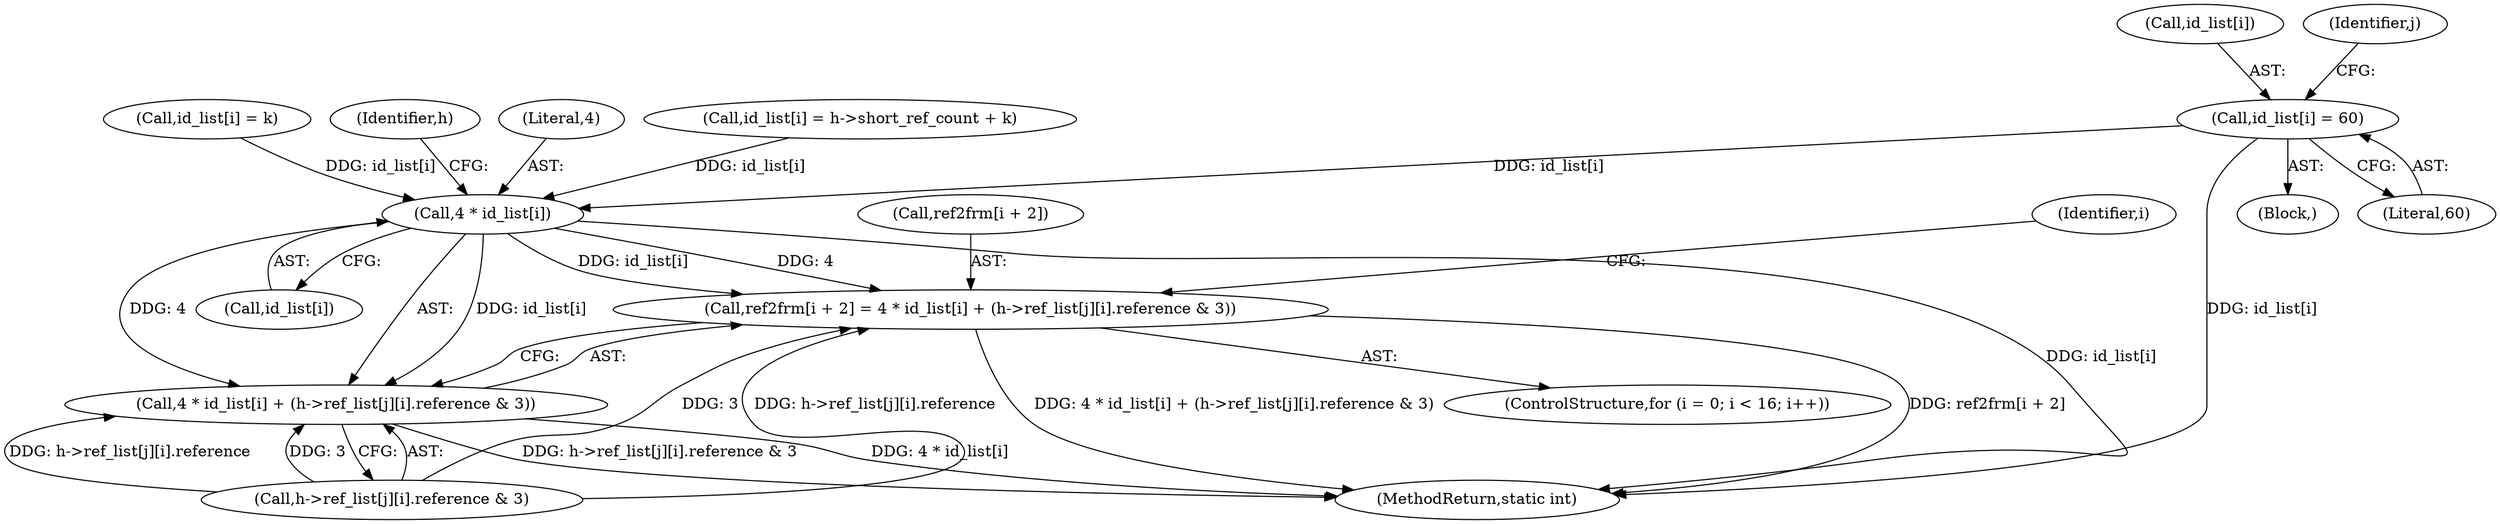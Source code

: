 digraph "0_FFmpeg_29ffeef5e73b8f41ff3a3f2242d356759c66f91f@array" {
"1003031" [label="(Call,id_list[i] = 60)"];
"1003188" [label="(Call,4 * id_list[i])"];
"1003181" [label="(Call,ref2frm[i + 2] = 4 * id_list[i] + (h->ref_list[j][i].reference & 3))"];
"1003187" [label="(Call,4 * id_list[i] + (h->ref_list[j][i].reference & 3))"];
"1003035" [label="(Literal,60)"];
"1003187" [label="(Call,4 * id_list[i] + (h->ref_list[j][i].reference & 3))"];
"1003190" [label="(Call,id_list[i])"];
"1003180" [label="(Identifier,i)"];
"1003182" [label="(Call,ref2frm[i + 2])"];
"1003031" [label="(Call,id_list[i] = 60)"];
"1003181" [label="(Call,ref2frm[i + 2] = 4 * id_list[i] + (h->ref_list[j][i].reference & 3))"];
"1003032" [label="(Call,id_list[i])"];
"1003112" [label="(Call,id_list[i] = k)"];
"1003172" [label="(ControlStructure,for (i = 0; i < 16; i++))"];
"1003198" [label="(Identifier,h)"];
"1003193" [label="(Call,h->ref_list[j][i].reference & 3)"];
"1003435" [label="(MethodReturn,static int)"];
"1003189" [label="(Literal,4)"];
"1003152" [label="(Call,id_list[i] = h->short_ref_count + k)"];
"1003030" [label="(Block,)"];
"1003039" [label="(Identifier,j)"];
"1003188" [label="(Call,4 * id_list[i])"];
"1003031" -> "1003030"  [label="AST: "];
"1003031" -> "1003035"  [label="CFG: "];
"1003032" -> "1003031"  [label="AST: "];
"1003035" -> "1003031"  [label="AST: "];
"1003039" -> "1003031"  [label="CFG: "];
"1003031" -> "1003435"  [label="DDG: id_list[i]"];
"1003031" -> "1003188"  [label="DDG: id_list[i]"];
"1003188" -> "1003187"  [label="AST: "];
"1003188" -> "1003190"  [label="CFG: "];
"1003189" -> "1003188"  [label="AST: "];
"1003190" -> "1003188"  [label="AST: "];
"1003198" -> "1003188"  [label="CFG: "];
"1003188" -> "1003435"  [label="DDG: id_list[i]"];
"1003188" -> "1003181"  [label="DDG: 4"];
"1003188" -> "1003181"  [label="DDG: id_list[i]"];
"1003188" -> "1003187"  [label="DDG: 4"];
"1003188" -> "1003187"  [label="DDG: id_list[i]"];
"1003112" -> "1003188"  [label="DDG: id_list[i]"];
"1003152" -> "1003188"  [label="DDG: id_list[i]"];
"1003181" -> "1003172"  [label="AST: "];
"1003181" -> "1003187"  [label="CFG: "];
"1003182" -> "1003181"  [label="AST: "];
"1003187" -> "1003181"  [label="AST: "];
"1003180" -> "1003181"  [label="CFG: "];
"1003181" -> "1003435"  [label="DDG: 4 * id_list[i] + (h->ref_list[j][i].reference & 3)"];
"1003181" -> "1003435"  [label="DDG: ref2frm[i + 2]"];
"1003193" -> "1003181"  [label="DDG: h->ref_list[j][i].reference"];
"1003193" -> "1003181"  [label="DDG: 3"];
"1003187" -> "1003193"  [label="CFG: "];
"1003193" -> "1003187"  [label="AST: "];
"1003187" -> "1003435"  [label="DDG: h->ref_list[j][i].reference & 3"];
"1003187" -> "1003435"  [label="DDG: 4 * id_list[i]"];
"1003193" -> "1003187"  [label="DDG: h->ref_list[j][i].reference"];
"1003193" -> "1003187"  [label="DDG: 3"];
}
